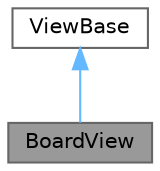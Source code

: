digraph "BoardView"
{
 // LATEX_PDF_SIZE
  bgcolor="transparent";
  edge [fontname=Helvetica,fontsize=10,labelfontname=Helvetica,labelfontsize=10];
  node [fontname=Helvetica,fontsize=10,shape=box,height=0.2,width=0.4];
  Node1 [id="Node000001",label="BoardView",height=0.2,width=0.4,color="gray40", fillcolor="grey60", style="filled", fontcolor="black",tooltip="View displaying a board's content."];
  Node2 -> Node1 [id="edge1_Node000001_Node000002",dir="back",color="steelblue1",style="solid",tooltip=" "];
  Node2 [id="Node000002",label="ViewBase",height=0.2,width=0.4,color="gray40", fillcolor="white", style="filled",URL="$classViewBase.html",tooltip="Virtual class for a view (managed by App class)"];
}
